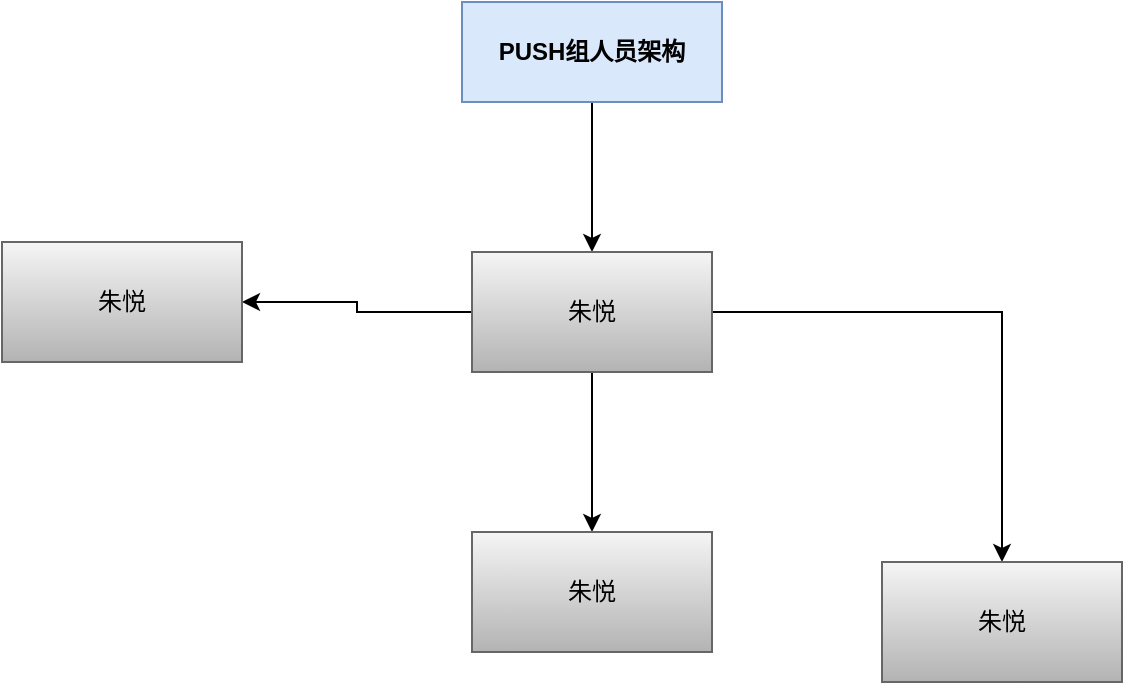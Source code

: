 <mxfile version="14.5.1" type="github"><diagram id="vwz8JG92UXLJeqnaV0qy" name="Page-1"><mxGraphModel dx="910" dy="534" grid="1" gridSize="10" guides="1" tooltips="1" connect="1" arrows="1" fold="1" page="1" pageScale="1" pageWidth="827" pageHeight="1169" math="0" shadow="0"><root><mxCell id="0"/><mxCell id="1" parent="0"/><mxCell id="17zYbCC0jqjEB_NhHcM3-5" value="" style="edgeStyle=orthogonalEdgeStyle;rounded=0;orthogonalLoop=1;jettySize=auto;html=1;" parent="1" source="17zYbCC0jqjEB_NhHcM3-1" target="17zYbCC0jqjEB_NhHcM3-4" edge="1"><mxGeometry relative="1" as="geometry"/></mxCell><mxCell id="17zYbCC0jqjEB_NhHcM3-1" value="&lt;b&gt;PUSH组人员架构&lt;/b&gt;" style="rounded=0;whiteSpace=wrap;html=1;fillColor=#dae8fc;strokeColor=#6c8ebf;" parent="1" vertex="1"><mxGeometry x="250" y="110" width="130" height="50" as="geometry"/></mxCell><mxCell id="17zYbCC0jqjEB_NhHcM3-7" value="" style="edgeStyle=orthogonalEdgeStyle;rounded=0;orthogonalLoop=1;jettySize=auto;html=1;" parent="1" source="17zYbCC0jqjEB_NhHcM3-4" target="17zYbCC0jqjEB_NhHcM3-6" edge="1"><mxGeometry relative="1" as="geometry"/></mxCell><mxCell id="17zYbCC0jqjEB_NhHcM3-10" value="" style="edgeStyle=orthogonalEdgeStyle;rounded=0;orthogonalLoop=1;jettySize=auto;html=1;" parent="1" source="17zYbCC0jqjEB_NhHcM3-4" target="17zYbCC0jqjEB_NhHcM3-9" edge="1"><mxGeometry relative="1" as="geometry"/></mxCell><mxCell id="17zYbCC0jqjEB_NhHcM3-12" value="" style="edgeStyle=orthogonalEdgeStyle;rounded=0;orthogonalLoop=1;jettySize=auto;html=1;" parent="1" source="17zYbCC0jqjEB_NhHcM3-4" target="17zYbCC0jqjEB_NhHcM3-11" edge="1"><mxGeometry relative="1" as="geometry"/></mxCell><mxCell id="17zYbCC0jqjEB_NhHcM3-4" value="朱悦" style="whiteSpace=wrap;html=1;rounded=0;strokeColor=#666666;fillColor=#f5f5f5;gradientColor=#b3b3b3;" parent="1" vertex="1"><mxGeometry x="255" y="235" width="120" height="60" as="geometry"/></mxCell><mxCell id="17zYbCC0jqjEB_NhHcM3-6" value="朱悦" style="whiteSpace=wrap;html=1;rounded=0;strokeColor=#666666;fillColor=#f5f5f5;gradientColor=#b3b3b3;" parent="1" vertex="1"><mxGeometry x="255" y="375" width="120" height="60" as="geometry"/></mxCell><mxCell id="17zYbCC0jqjEB_NhHcM3-9" value="朱悦" style="whiteSpace=wrap;html=1;rounded=0;strokeColor=#666666;fillColor=#f5f5f5;gradientColor=#b3b3b3;" parent="1" vertex="1"><mxGeometry x="20" y="230" width="120" height="60" as="geometry"/></mxCell><mxCell id="17zYbCC0jqjEB_NhHcM3-11" value="朱悦" style="whiteSpace=wrap;html=1;rounded=0;strokeColor=#666666;fillColor=#f5f5f5;gradientColor=#b3b3b3;" parent="1" vertex="1"><mxGeometry x="460" y="390" width="120" height="60" as="geometry"/></mxCell></root></mxGraphModel></diagram></mxfile>